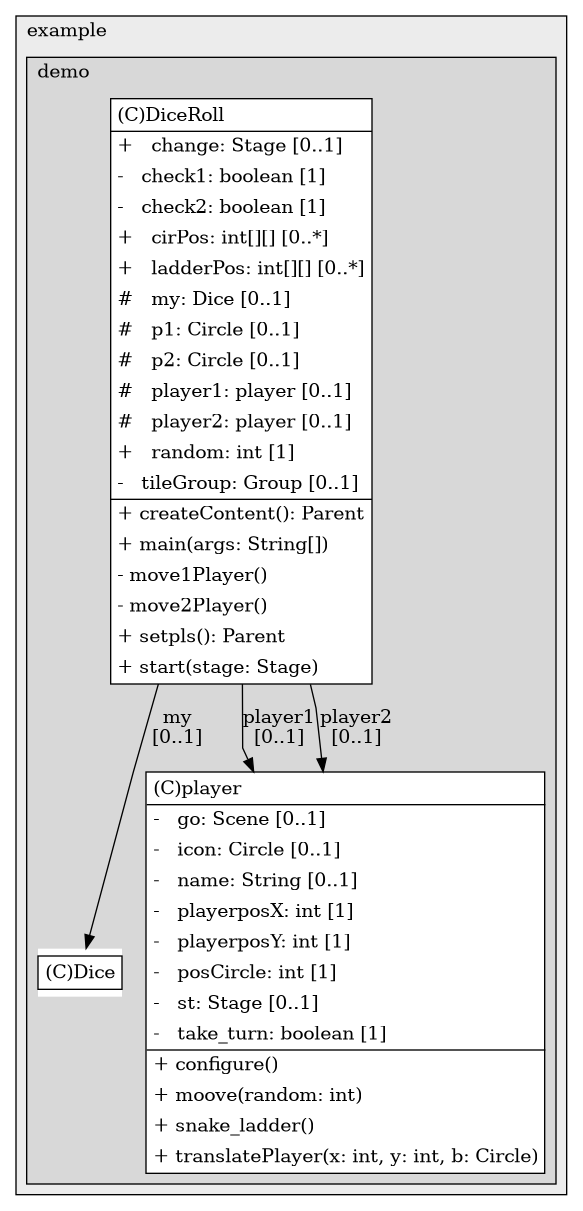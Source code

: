 @startuml

/' diagram meta data start
config=StructureConfiguration;
{
  "projectClassification": {
    "searchMode": "OpenProject", // OpenProject, AllProjects
    "includedProjects": "",
    "pathEndKeywords": "*.impl",
    "isClientPath": "",
    "isClientName": "",
    "isTestPath": "",
    "isTestName": "",
    "isMappingPath": "",
    "isMappingName": "",
    "isDataAccessPath": "",
    "isDataAccessName": "",
    "isDataStructurePath": "",
    "isDataStructureName": "",
    "isInterfaceStructuresPath": "",
    "isInterfaceStructuresName": "",
    "isEntryPointPath": "",
    "isEntryPointName": ""
  },
  "graphRestriction": {
    "classPackageExcludeFilter": "",
    "classPackageIncludeFilter": "",
    "classNameExcludeFilter": "",
    "classNameIncludeFilter": "",
    "methodNameExcludeFilter": "",
    "methodNameIncludeFilter": "",
    "removeByInheritance": "", // inheritance/annotation based filtering is done in a second step
    "removeByAnnotation": "",
    "removeByClassPackage": "", // cleanup the graph after inheritance/annotation based filtering is done
    "removeByClassName": "",
    "cutMappings": false,
    "cutEnum": true,
    "cutTests": true,
    "cutClient": true,
    "cutDataAccess": false,
    "cutInterfaceStructures": false,
    "cutDataStructures": false,
    "cutGetterAndSetter": true,
    "cutConstructors": true
  },
  "graphTraversal": {
    "forwardDepth": 6,
    "backwardDepth": 6,
    "classPackageExcludeFilter": "",
    "classPackageIncludeFilter": "",
    "classNameExcludeFilter": "",
    "classNameIncludeFilter": "",
    "methodNameExcludeFilter": "",
    "methodNameIncludeFilter": "",
    "hideMappings": false,
    "hideDataStructures": false,
    "hidePrivateMethods": true,
    "hideInterfaceCalls": true, // indirection: implementation -> interface (is hidden) -> implementation
    "onlyShowApplicationEntryPoints": false // root node is included
  },
  "details": {
    "aggregation": "GroupByClass", // ByClass, GroupByClass, None
    "showClassGenericTypes": true,
    "showMethods": true,
    "showMethodParameterNames": true,
    "showMethodParameterTypes": true,
    "showMethodReturnType": true,
    "showPackageLevels": 2,
    "showDetailedClassStructure": true
  },
  "rootClass": "com.example.demo.DiceRoll"
}
diagram meta data end '/



digraph g {
    rankdir="TB"
    splines=polyline
    

'nodes 
subgraph cluster_1322970774 { 
   	label=example
	labeljust=l
	fillcolor="#ececec"
	style=filled
   
   subgraph cluster_134842393 { 
   	label=demo
	labeljust=l
	fillcolor="#d8d8d8"
	style=filled
   
   Dice813456180[
	label=<<TABLE BORDER="1" CELLBORDER="0" CELLPADDING="4" CELLSPACING="0">
<TR><TD ALIGN="LEFT" >(C)Dice</TD></TR>
</TABLE>>
	style=filled
	margin=0
	shape=plaintext
	fillcolor="#FFFFFF"
];

DiceRoll813456180[
	label=<<TABLE BORDER="1" CELLBORDER="0" CELLPADDING="4" CELLSPACING="0">
<TR><TD ALIGN="LEFT" >(C)DiceRoll</TD></TR>
<HR/>
<TR><TD ALIGN="LEFT" >+   change: Stage [0..1]</TD></TR>
<TR><TD ALIGN="LEFT" >-   check1: boolean [1]</TD></TR>
<TR><TD ALIGN="LEFT" >-   check2: boolean [1]</TD></TR>
<TR><TD ALIGN="LEFT" >+   cirPos: int[][] [0..*]</TD></TR>
<TR><TD ALIGN="LEFT" >+   ladderPos: int[][] [0..*]</TD></TR>
<TR><TD ALIGN="LEFT" >#   my: Dice [0..1]</TD></TR>
<TR><TD ALIGN="LEFT" >#   p1: Circle [0..1]</TD></TR>
<TR><TD ALIGN="LEFT" >#   p2: Circle [0..1]</TD></TR>
<TR><TD ALIGN="LEFT" >#   player1: player [0..1]</TD></TR>
<TR><TD ALIGN="LEFT" >#   player2: player [0..1]</TD></TR>
<TR><TD ALIGN="LEFT" >+   random: int [1]</TD></TR>
<TR><TD ALIGN="LEFT" >-   tileGroup: Group [0..1]</TD></TR>
<HR/>
<TR><TD ALIGN="LEFT" >+ createContent(): Parent</TD></TR>
<TR><TD ALIGN="LEFT" >+ main(args: String[])</TD></TR>
<TR><TD ALIGN="LEFT" >- move1Player()</TD></TR>
<TR><TD ALIGN="LEFT" >- move2Player()</TD></TR>
<TR><TD ALIGN="LEFT" >+ setpls(): Parent</TD></TR>
<TR><TD ALIGN="LEFT" >+ start(stage: Stage)</TD></TR>
</TABLE>>
	style=filled
	margin=0
	shape=plaintext
	fillcolor="#FFFFFF"
];

player813456180[
	label=<<TABLE BORDER="1" CELLBORDER="0" CELLPADDING="4" CELLSPACING="0">
<TR><TD ALIGN="LEFT" >(C)player</TD></TR>
<HR/>
<TR><TD ALIGN="LEFT" >-   go: Scene [0..1]</TD></TR>
<TR><TD ALIGN="LEFT" >-   icon: Circle [0..1]</TD></TR>
<TR><TD ALIGN="LEFT" >-   name: String [0..1]</TD></TR>
<TR><TD ALIGN="LEFT" >-   playerposX: int [1]</TD></TR>
<TR><TD ALIGN="LEFT" >-   playerposY: int [1]</TD></TR>
<TR><TD ALIGN="LEFT" >-   posCircle: int [1]</TD></TR>
<TR><TD ALIGN="LEFT" >-   st: Stage [0..1]</TD></TR>
<TR><TD ALIGN="LEFT" >-   take_turn: boolean [1]</TD></TR>
<HR/>
<TR><TD ALIGN="LEFT" >+ configure()</TD></TR>
<TR><TD ALIGN="LEFT" >+ moove(random: int)</TD></TR>
<TR><TD ALIGN="LEFT" >+ snake_ladder()</TD></TR>
<TR><TD ALIGN="LEFT" >+ translatePlayer(x: int, y: int, b: Circle)</TD></TR>
</TABLE>>
	style=filled
	margin=0
	shape=plaintext
	fillcolor="#FFFFFF"
];
} 
} 

'edges    
DiceRoll813456180 -> Dice813456180[label="my
[0..1]"];
DiceRoll813456180 -> player813456180[label="player1
[0..1]"];
DiceRoll813456180 -> player813456180[label="player2
[0..1]"];
    
}
@enduml